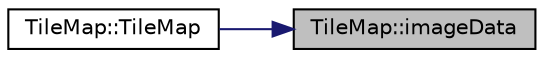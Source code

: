 digraph "TileMap::imageData"
{
 // LATEX_PDF_SIZE
  bgcolor="transparent";
  edge [fontname="Helvetica",fontsize="10",labelfontname="Helvetica",labelfontsize="10"];
  node [fontname="Helvetica",fontsize="10",shape=record];
  rankdir="RL";
  Node1 [label="TileMap::imageData",height=0.2,width=0.4,color="black", fillcolor="grey75", style="filled", fontcolor="black",tooltip="Gets the tile set information from a given file."];
  Node1 -> Node2 [dir="back",color="midnightblue",fontsize="10",style="solid",fontname="Helvetica"];
  Node2 [label="TileMap::TileMap",height=0.2,width=0.4,color="black",URL="$class_tile_map.html#a89efb398413e7fed8cdf9f3a0b58c9d0",tooltip="Default Constructor."];
}
